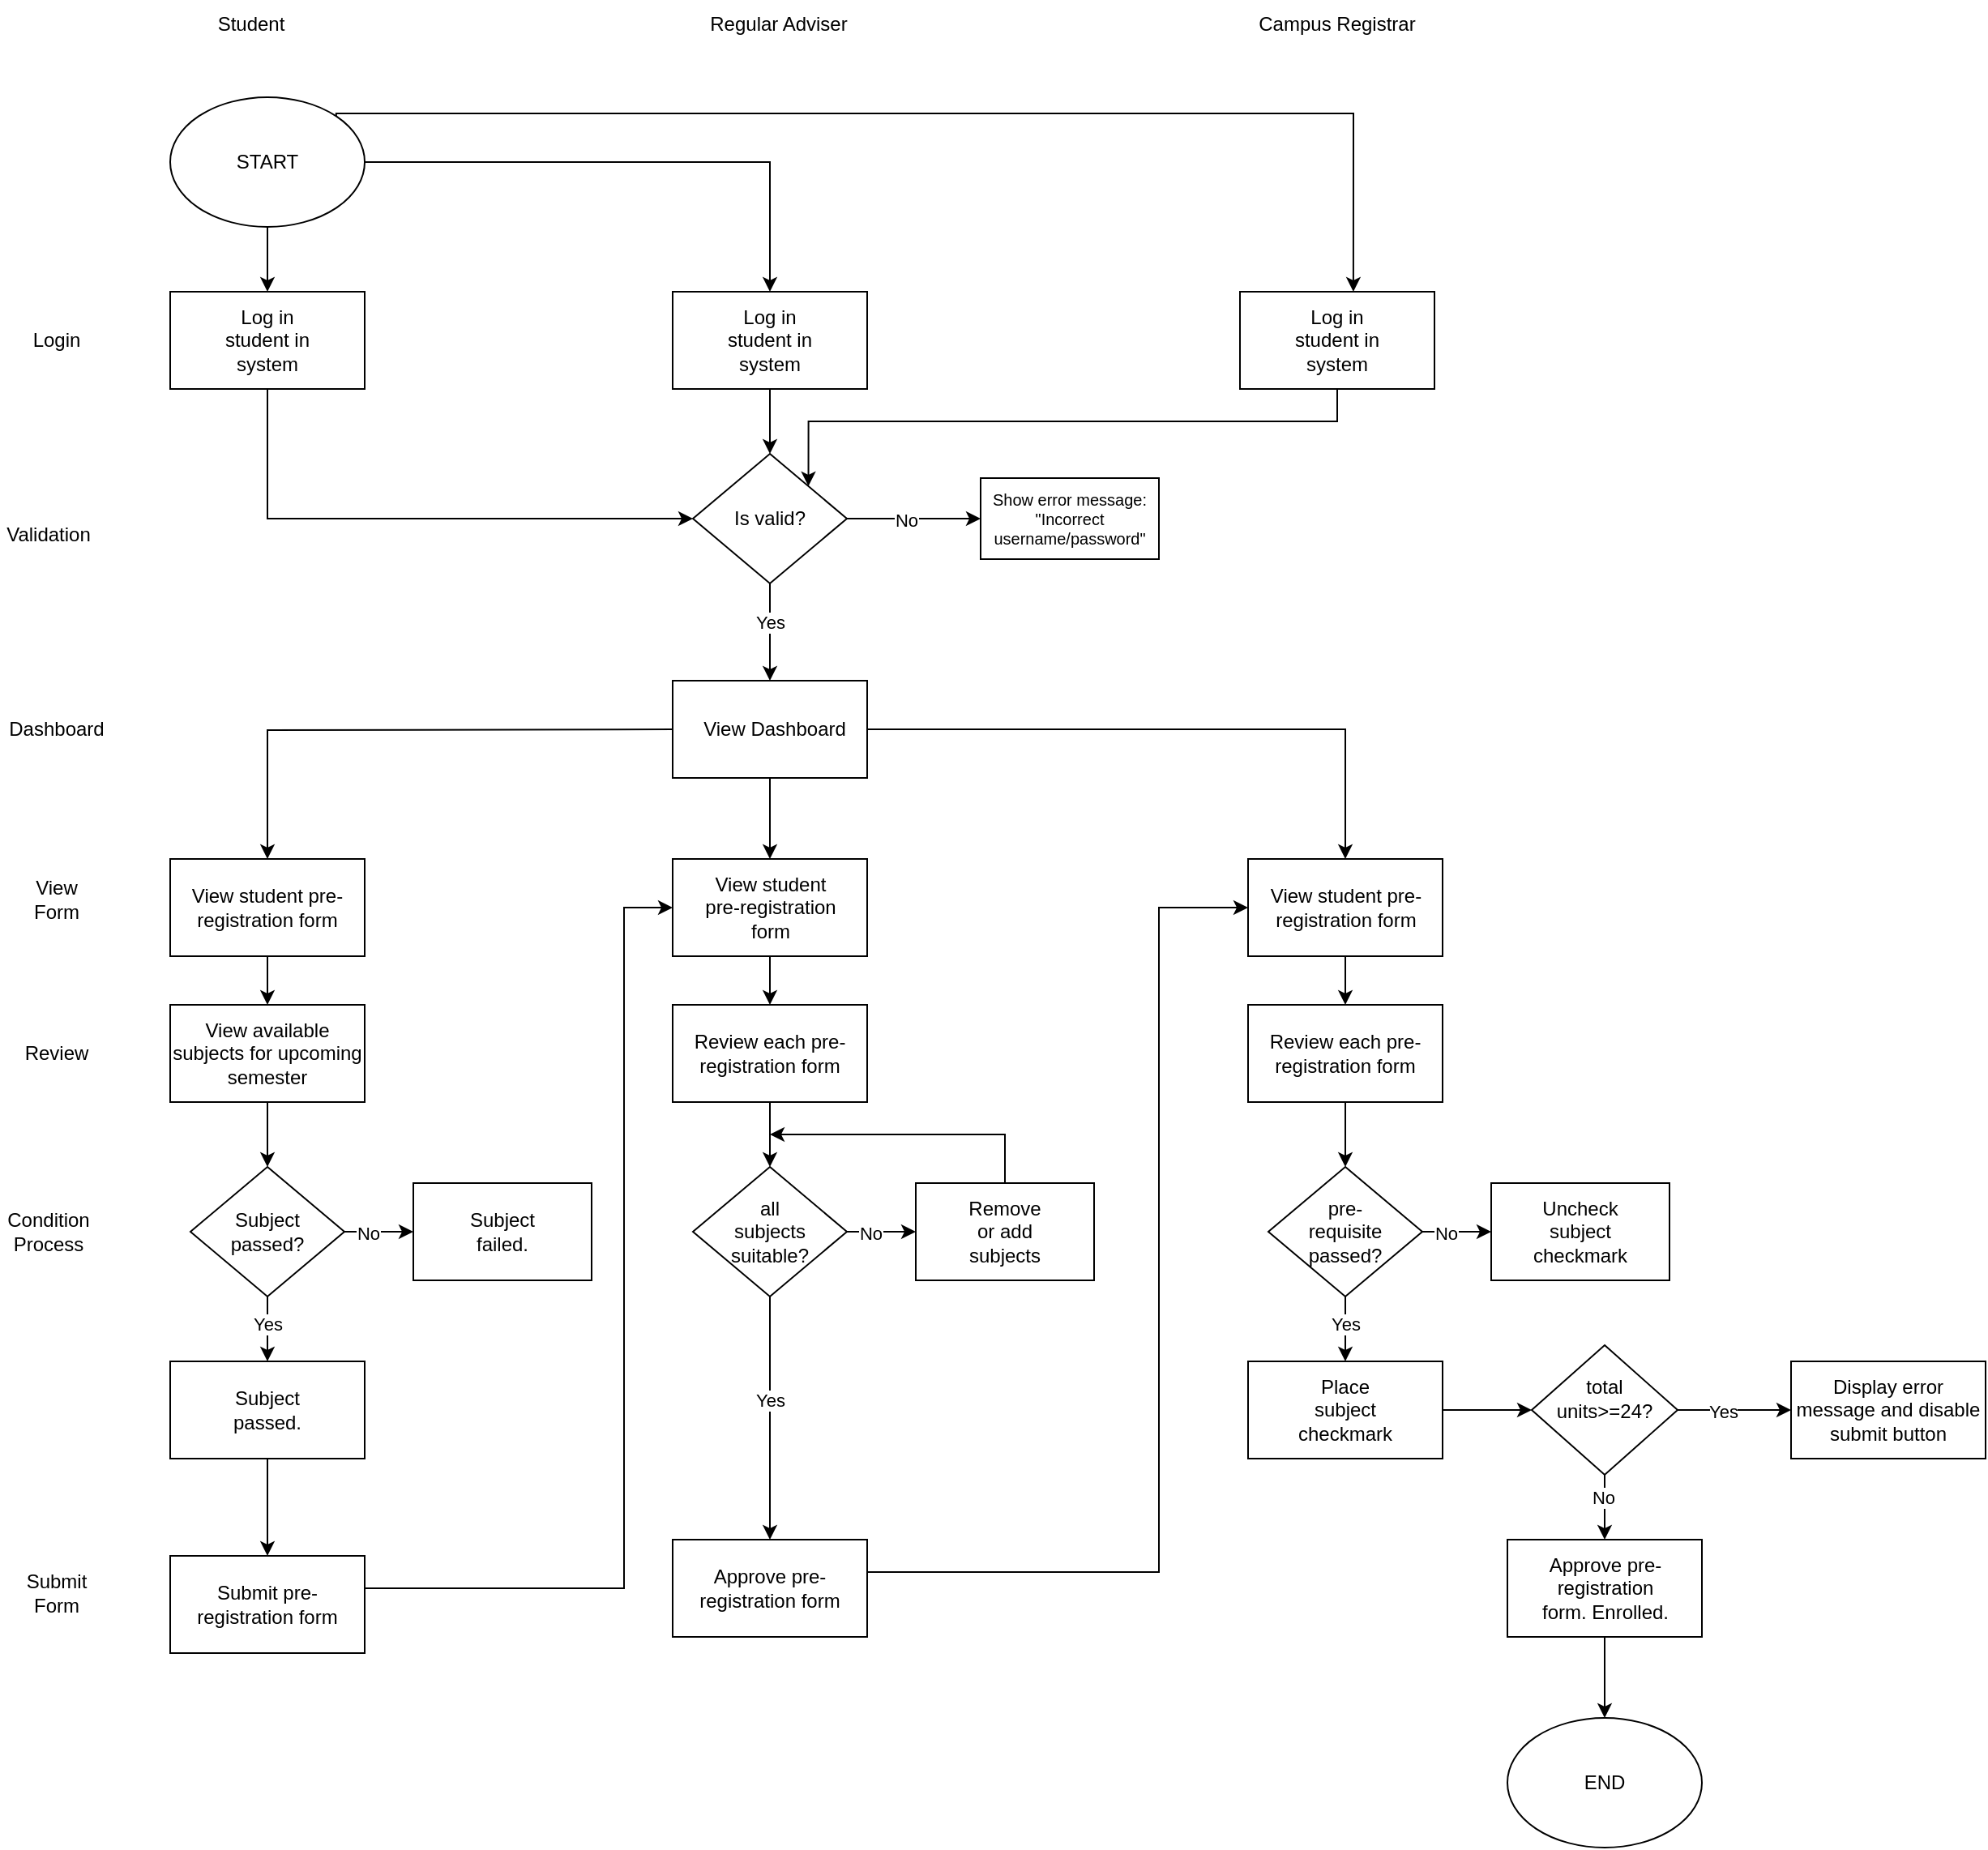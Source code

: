 <mxfile version="24.7.16">
  <diagram name="Page-1" id="5rDFzoBsli2SBigQuK_s">
    <mxGraphModel dx="880" dy="460" grid="1" gridSize="10" guides="1" tooltips="1" connect="1" arrows="1" fold="1" page="1" pageScale="1" pageWidth="1169" pageHeight="827" math="0" shadow="0">
      <root>
        <mxCell id="0" />
        <mxCell id="1" parent="0" />
        <mxCell id="0jkLmbf0lHIO78n2yRSy-8" style="edgeStyle=orthogonalEdgeStyle;rounded=0;orthogonalLoop=1;jettySize=auto;html=1;exitX=0.5;exitY=1;exitDx=0;exitDy=0;entryX=0.5;entryY=0;entryDx=0;entryDy=0;" edge="1" parent="1" source="0jkLmbf0lHIO78n2yRSy-1" target="0jkLmbf0lHIO78n2yRSy-3">
          <mxGeometry relative="1" as="geometry" />
        </mxCell>
        <mxCell id="0jkLmbf0lHIO78n2yRSy-16" style="edgeStyle=orthogonalEdgeStyle;rounded=0;orthogonalLoop=1;jettySize=auto;html=1;exitX=1;exitY=0.5;exitDx=0;exitDy=0;entryX=0.5;entryY=0;entryDx=0;entryDy=0;" edge="1" parent="1" source="0jkLmbf0lHIO78n2yRSy-1" target="0jkLmbf0lHIO78n2yRSy-12">
          <mxGeometry relative="1" as="geometry">
            <mxPoint x="450" y="120" as="targetPoint" />
          </mxGeometry>
        </mxCell>
        <mxCell id="0jkLmbf0lHIO78n2yRSy-40" style="edgeStyle=orthogonalEdgeStyle;rounded=0;orthogonalLoop=1;jettySize=auto;html=1;exitX=1;exitY=0;exitDx=0;exitDy=0;entryX=0.583;entryY=0;entryDx=0;entryDy=0;entryPerimeter=0;" edge="1" parent="1" source="0jkLmbf0lHIO78n2yRSy-1" target="0jkLmbf0lHIO78n2yRSy-14">
          <mxGeometry relative="1" as="geometry">
            <mxPoint x="840" y="70" as="targetPoint" />
            <Array as="points">
              <mxPoint x="212" y="90" />
              <mxPoint x="840" y="90" />
            </Array>
          </mxGeometry>
        </mxCell>
        <mxCell id="0jkLmbf0lHIO78n2yRSy-1" value="" style="ellipse;whiteSpace=wrap;html=1;" vertex="1" parent="1">
          <mxGeometry x="110" y="80" width="120" height="80" as="geometry" />
        </mxCell>
        <mxCell id="0jkLmbf0lHIO78n2yRSy-2" value="START" style="text;html=1;align=center;verticalAlign=middle;whiteSpace=wrap;rounded=0;" vertex="1" parent="1">
          <mxGeometry x="140" y="105" width="60" height="30" as="geometry" />
        </mxCell>
        <mxCell id="0jkLmbf0lHIO78n2yRSy-47" style="edgeStyle=orthogonalEdgeStyle;rounded=0;orthogonalLoop=1;jettySize=auto;html=1;exitX=0.5;exitY=1;exitDx=0;exitDy=0;entryX=0;entryY=0.5;entryDx=0;entryDy=0;" edge="1" parent="1" source="0jkLmbf0lHIO78n2yRSy-3" target="0jkLmbf0lHIO78n2yRSy-20">
          <mxGeometry relative="1" as="geometry">
            <mxPoint x="170" y="390" as="targetPoint" />
          </mxGeometry>
        </mxCell>
        <mxCell id="0jkLmbf0lHIO78n2yRSy-3" value="" style="rounded=0;whiteSpace=wrap;html=1;" vertex="1" parent="1">
          <mxGeometry x="110" y="200" width="120" height="60" as="geometry" />
        </mxCell>
        <mxCell id="0jkLmbf0lHIO78n2yRSy-4" value="Log in student in system" style="text;html=1;align=center;verticalAlign=middle;whiteSpace=wrap;rounded=0;" vertex="1" parent="1">
          <mxGeometry x="140" y="215" width="60" height="30" as="geometry" />
        </mxCell>
        <mxCell id="0jkLmbf0lHIO78n2yRSy-5" value="Student" style="text;html=1;align=center;verticalAlign=middle;whiteSpace=wrap;rounded=0;" vertex="1" parent="1">
          <mxGeometry x="130" y="20" width="60" height="30" as="geometry" />
        </mxCell>
        <mxCell id="0jkLmbf0lHIO78n2yRSy-6" value="Login" style="text;html=1;align=center;verticalAlign=middle;whiteSpace=wrap;rounded=0;" vertex="1" parent="1">
          <mxGeometry x="10" y="215" width="60" height="30" as="geometry" />
        </mxCell>
        <mxCell id="0jkLmbf0lHIO78n2yRSy-9" value="Regular Adviser" style="text;html=1;align=center;verticalAlign=middle;whiteSpace=wrap;rounded=0;" vertex="1" parent="1">
          <mxGeometry x="432.5" y="20" width="105" height="30" as="geometry" />
        </mxCell>
        <mxCell id="0jkLmbf0lHIO78n2yRSy-10" value="Campus Registrar" style="text;html=1;align=center;verticalAlign=middle;whiteSpace=wrap;rounded=0;" vertex="1" parent="1">
          <mxGeometry x="765" y="20" width="130" height="30" as="geometry" />
        </mxCell>
        <mxCell id="0jkLmbf0lHIO78n2yRSy-48" style="edgeStyle=orthogonalEdgeStyle;rounded=0;orthogonalLoop=1;jettySize=auto;html=1;exitX=0.5;exitY=1;exitDx=0;exitDy=0;entryX=0.5;entryY=0;entryDx=0;entryDy=0;" edge="1" parent="1" source="0jkLmbf0lHIO78n2yRSy-12" target="0jkLmbf0lHIO78n2yRSy-20">
          <mxGeometry relative="1" as="geometry" />
        </mxCell>
        <mxCell id="0jkLmbf0lHIO78n2yRSy-12" value="" style="rounded=0;whiteSpace=wrap;html=1;" vertex="1" parent="1">
          <mxGeometry x="420" y="200" width="120" height="60" as="geometry" />
        </mxCell>
        <mxCell id="0jkLmbf0lHIO78n2yRSy-13" value="Log in student in system" style="text;html=1;align=center;verticalAlign=middle;whiteSpace=wrap;rounded=0;" vertex="1" parent="1">
          <mxGeometry x="450" y="215" width="60" height="30" as="geometry" />
        </mxCell>
        <mxCell id="0jkLmbf0lHIO78n2yRSy-49" style="edgeStyle=orthogonalEdgeStyle;rounded=0;orthogonalLoop=1;jettySize=auto;html=1;exitX=0.5;exitY=1;exitDx=0;exitDy=0;entryX=1;entryY=0;entryDx=0;entryDy=0;" edge="1" parent="1" source="0jkLmbf0lHIO78n2yRSy-14" target="0jkLmbf0lHIO78n2yRSy-20">
          <mxGeometry relative="1" as="geometry" />
        </mxCell>
        <mxCell id="0jkLmbf0lHIO78n2yRSy-14" value="" style="rounded=0;whiteSpace=wrap;html=1;" vertex="1" parent="1">
          <mxGeometry x="770" y="200" width="120" height="60" as="geometry" />
        </mxCell>
        <mxCell id="0jkLmbf0lHIO78n2yRSy-15" value="Log in student in system" style="text;html=1;align=center;verticalAlign=middle;whiteSpace=wrap;rounded=0;" vertex="1" parent="1">
          <mxGeometry x="800" y="215" width="60" height="30" as="geometry" />
        </mxCell>
        <mxCell id="0jkLmbf0lHIO78n2yRSy-19" value="Validation" style="text;html=1;align=center;verticalAlign=middle;whiteSpace=wrap;rounded=0;" vertex="1" parent="1">
          <mxGeometry x="20" y="335" width="30" height="30" as="geometry" />
        </mxCell>
        <mxCell id="0jkLmbf0lHIO78n2yRSy-51" style="edgeStyle=orthogonalEdgeStyle;rounded=0;orthogonalLoop=1;jettySize=auto;html=1;exitX=0.5;exitY=1;exitDx=0;exitDy=0;entryX=0.5;entryY=0;entryDx=0;entryDy=0;" edge="1" parent="1" source="0jkLmbf0lHIO78n2yRSy-20" target="0jkLmbf0lHIO78n2yRSy-24">
          <mxGeometry relative="1" as="geometry" />
        </mxCell>
        <mxCell id="0jkLmbf0lHIO78n2yRSy-54" value="Yes" style="edgeLabel;html=1;align=center;verticalAlign=middle;resizable=0;points=[];" vertex="1" connectable="0" parent="0jkLmbf0lHIO78n2yRSy-51">
          <mxGeometry x="-0.2" relative="1" as="geometry">
            <mxPoint as="offset" />
          </mxGeometry>
        </mxCell>
        <mxCell id="0jkLmbf0lHIO78n2yRSy-52" style="edgeStyle=orthogonalEdgeStyle;rounded=0;orthogonalLoop=1;jettySize=auto;html=1;exitX=1;exitY=0.5;exitDx=0;exitDy=0;entryX=0;entryY=0.5;entryDx=0;entryDy=0;" edge="1" parent="1" source="0jkLmbf0lHIO78n2yRSy-20" target="0jkLmbf0lHIO78n2yRSy-23">
          <mxGeometry relative="1" as="geometry" />
        </mxCell>
        <mxCell id="0jkLmbf0lHIO78n2yRSy-53" value="No" style="edgeLabel;html=1;align=center;verticalAlign=middle;resizable=0;points=[];" vertex="1" connectable="0" parent="0jkLmbf0lHIO78n2yRSy-52">
          <mxGeometry x="-0.139" y="-1" relative="1" as="geometry">
            <mxPoint x="1" as="offset" />
          </mxGeometry>
        </mxCell>
        <mxCell id="0jkLmbf0lHIO78n2yRSy-20" value="" style="rhombus;whiteSpace=wrap;html=1;" vertex="1" parent="1">
          <mxGeometry x="432.5" y="300" width="95" height="80" as="geometry" />
        </mxCell>
        <mxCell id="0jkLmbf0lHIO78n2yRSy-21" value="Is valid?" style="text;html=1;align=center;verticalAlign=middle;whiteSpace=wrap;rounded=0;" vertex="1" parent="1">
          <mxGeometry x="450" y="325" width="60" height="30" as="geometry" />
        </mxCell>
        <mxCell id="0jkLmbf0lHIO78n2yRSy-22" value="" style="rounded=0;whiteSpace=wrap;html=1;" vertex="1" parent="1">
          <mxGeometry x="610" y="315" width="110" height="50" as="geometry" />
        </mxCell>
        <mxCell id="0jkLmbf0lHIO78n2yRSy-23" value="Show error message:&lt;div style=&quot;font-size: 10px;&quot;&gt;&quot;Incorrect username/password&quot;&lt;/div&gt;" style="text;html=1;align=center;verticalAlign=middle;whiteSpace=wrap;rounded=0;fontSize=10;" vertex="1" parent="1">
          <mxGeometry x="610" y="325" width="110" height="30" as="geometry" />
        </mxCell>
        <mxCell id="0jkLmbf0lHIO78n2yRSy-67" style="edgeStyle=orthogonalEdgeStyle;rounded=0;orthogonalLoop=1;jettySize=auto;html=1;exitX=0.5;exitY=1;exitDx=0;exitDy=0;entryX=0.5;entryY=0;entryDx=0;entryDy=0;" edge="1" parent="1" source="0jkLmbf0lHIO78n2yRSy-24" target="0jkLmbf0lHIO78n2yRSy-58">
          <mxGeometry relative="1" as="geometry" />
        </mxCell>
        <mxCell id="0jkLmbf0lHIO78n2yRSy-84" style="edgeStyle=orthogonalEdgeStyle;rounded=0;orthogonalLoop=1;jettySize=auto;html=1;exitX=1;exitY=0.5;exitDx=0;exitDy=0;entryX=0.5;entryY=0;entryDx=0;entryDy=0;" edge="1" parent="1" source="0jkLmbf0lHIO78n2yRSy-24" target="0jkLmbf0lHIO78n2yRSy-60">
          <mxGeometry relative="1" as="geometry" />
        </mxCell>
        <mxCell id="0jkLmbf0lHIO78n2yRSy-24" value="" style="rounded=0;whiteSpace=wrap;html=1;" vertex="1" parent="1">
          <mxGeometry x="420" y="440" width="120" height="60" as="geometry" />
        </mxCell>
        <mxCell id="0jkLmbf0lHIO78n2yRSy-57" style="edgeStyle=orthogonalEdgeStyle;rounded=0;orthogonalLoop=1;jettySize=auto;html=1;entryX=0.5;entryY=0;entryDx=0;entryDy=0;" edge="1" parent="1" target="0jkLmbf0lHIO78n2yRSy-55">
          <mxGeometry relative="1" as="geometry">
            <mxPoint x="420" y="470" as="sourcePoint" />
          </mxGeometry>
        </mxCell>
        <mxCell id="0jkLmbf0lHIO78n2yRSy-25" value="View Dashboard" style="text;html=1;align=center;verticalAlign=middle;whiteSpace=wrap;rounded=0;" vertex="1" parent="1">
          <mxGeometry x="427.5" y="450" width="110" height="40" as="geometry" />
        </mxCell>
        <mxCell id="0jkLmbf0lHIO78n2yRSy-50" value="Dashboard" style="text;html=1;align=center;verticalAlign=middle;whiteSpace=wrap;rounded=0;" vertex="1" parent="1">
          <mxGeometry x="10" y="455" width="60" height="30" as="geometry" />
        </mxCell>
        <mxCell id="0jkLmbf0lHIO78n2yRSy-78" style="edgeStyle=orthogonalEdgeStyle;rounded=0;orthogonalLoop=1;jettySize=auto;html=1;exitX=0.5;exitY=1;exitDx=0;exitDy=0;entryX=0.5;entryY=0;entryDx=0;entryDy=0;" edge="1" parent="1" source="0jkLmbf0lHIO78n2yRSy-55" target="0jkLmbf0lHIO78n2yRSy-76">
          <mxGeometry relative="1" as="geometry" />
        </mxCell>
        <mxCell id="0jkLmbf0lHIO78n2yRSy-55" value="" style="rounded=0;whiteSpace=wrap;html=1;" vertex="1" parent="1">
          <mxGeometry x="110" y="550" width="120" height="60" as="geometry" />
        </mxCell>
        <mxCell id="0jkLmbf0lHIO78n2yRSy-56" value="View student pre-registration form" style="text;html=1;align=center;verticalAlign=middle;whiteSpace=wrap;rounded=0;" vertex="1" parent="1">
          <mxGeometry x="100" y="560" width="140" height="40" as="geometry" />
        </mxCell>
        <mxCell id="0jkLmbf0lHIO78n2yRSy-87" style="edgeStyle=orthogonalEdgeStyle;rounded=0;orthogonalLoop=1;jettySize=auto;html=1;exitX=0.5;exitY=1;exitDx=0;exitDy=0;entryX=0.5;entryY=0;entryDx=0;entryDy=0;" edge="1" parent="1" source="0jkLmbf0lHIO78n2yRSy-58" target="0jkLmbf0lHIO78n2yRSy-74">
          <mxGeometry relative="1" as="geometry" />
        </mxCell>
        <mxCell id="0jkLmbf0lHIO78n2yRSy-58" value="" style="rounded=0;whiteSpace=wrap;html=1;" vertex="1" parent="1">
          <mxGeometry x="420" y="550" width="120" height="60" as="geometry" />
        </mxCell>
        <mxCell id="0jkLmbf0lHIO78n2yRSy-59" value="View student pre-registration form" style="text;html=1;align=center;verticalAlign=middle;whiteSpace=wrap;rounded=0;" vertex="1" parent="1">
          <mxGeometry x="432.5" y="570" width="95" height="20" as="geometry" />
        </mxCell>
        <mxCell id="0jkLmbf0lHIO78n2yRSy-90" style="edgeStyle=orthogonalEdgeStyle;rounded=0;orthogonalLoop=1;jettySize=auto;html=1;exitX=0.5;exitY=1;exitDx=0;exitDy=0;entryX=0.5;entryY=0;entryDx=0;entryDy=0;" edge="1" parent="1" source="0jkLmbf0lHIO78n2yRSy-60" target="0jkLmbf0lHIO78n2yRSy-88">
          <mxGeometry relative="1" as="geometry" />
        </mxCell>
        <mxCell id="0jkLmbf0lHIO78n2yRSy-60" value="" style="rounded=0;whiteSpace=wrap;html=1;" vertex="1" parent="1">
          <mxGeometry x="775" y="550" width="120" height="60" as="geometry" />
        </mxCell>
        <mxCell id="0jkLmbf0lHIO78n2yRSy-61" value="View student pre-registration form" style="text;html=1;align=center;verticalAlign=middle;whiteSpace=wrap;rounded=0;" vertex="1" parent="1">
          <mxGeometry x="782.5" y="565" width="105" height="30" as="geometry" />
        </mxCell>
        <mxCell id="0jkLmbf0lHIO78n2yRSy-70" value="View&lt;div&gt;Form&lt;/div&gt;" style="text;html=1;align=center;verticalAlign=middle;whiteSpace=wrap;rounded=0;" vertex="1" parent="1">
          <mxGeometry x="10" y="560" width="60" height="30" as="geometry" />
        </mxCell>
        <mxCell id="0jkLmbf0lHIO78n2yRSy-73" value="Review" style="text;html=1;align=center;verticalAlign=middle;whiteSpace=wrap;rounded=0;" vertex="1" parent="1">
          <mxGeometry x="10" y="655" width="60" height="30" as="geometry" />
        </mxCell>
        <mxCell id="0jkLmbf0lHIO78n2yRSy-118" style="edgeStyle=orthogonalEdgeStyle;rounded=0;orthogonalLoop=1;jettySize=auto;html=1;exitX=0.5;exitY=1;exitDx=0;exitDy=0;entryX=0.5;entryY=0;entryDx=0;entryDy=0;" edge="1" parent="1" source="0jkLmbf0lHIO78n2yRSy-74" target="0jkLmbf0lHIO78n2yRSy-112">
          <mxGeometry relative="1" as="geometry" />
        </mxCell>
        <mxCell id="0jkLmbf0lHIO78n2yRSy-74" value="" style="rounded=0;whiteSpace=wrap;html=1;" vertex="1" parent="1">
          <mxGeometry x="420" y="640" width="120" height="60" as="geometry" />
        </mxCell>
        <mxCell id="0jkLmbf0lHIO78n2yRSy-75" value="Review each pre-registration form" style="text;html=1;align=center;verticalAlign=middle;whiteSpace=wrap;rounded=0;" vertex="1" parent="1">
          <mxGeometry x="420" y="655" width="120" height="30" as="geometry" />
        </mxCell>
        <mxCell id="0jkLmbf0lHIO78n2yRSy-96" style="edgeStyle=orthogonalEdgeStyle;rounded=0;orthogonalLoop=1;jettySize=auto;html=1;exitX=0.5;exitY=1;exitDx=0;exitDy=0;entryX=0.5;entryY=0;entryDx=0;entryDy=0;" edge="1" parent="1" source="0jkLmbf0lHIO78n2yRSy-76" target="0jkLmbf0lHIO78n2yRSy-91">
          <mxGeometry relative="1" as="geometry" />
        </mxCell>
        <mxCell id="0jkLmbf0lHIO78n2yRSy-76" value="" style="rounded=0;whiteSpace=wrap;html=1;" vertex="1" parent="1">
          <mxGeometry x="110" y="640" width="120" height="60" as="geometry" />
        </mxCell>
        <mxCell id="0jkLmbf0lHIO78n2yRSy-77" value="View available subjects for upcoming semester" style="text;html=1;align=center;verticalAlign=middle;whiteSpace=wrap;rounded=0;" vertex="1" parent="1">
          <mxGeometry x="110" y="655" width="120" height="30" as="geometry" />
        </mxCell>
        <mxCell id="0jkLmbf0lHIO78n2yRSy-137" style="edgeStyle=orthogonalEdgeStyle;rounded=0;orthogonalLoop=1;jettySize=auto;html=1;exitX=0.5;exitY=1;exitDx=0;exitDy=0;entryX=0.5;entryY=0;entryDx=0;entryDy=0;" edge="1" parent="1" source="0jkLmbf0lHIO78n2yRSy-88" target="0jkLmbf0lHIO78n2yRSy-130">
          <mxGeometry relative="1" as="geometry" />
        </mxCell>
        <mxCell id="0jkLmbf0lHIO78n2yRSy-88" value="" style="rounded=0;whiteSpace=wrap;html=1;" vertex="1" parent="1">
          <mxGeometry x="775" y="640" width="120" height="60" as="geometry" />
        </mxCell>
        <mxCell id="0jkLmbf0lHIO78n2yRSy-89" value="Review each pre-registration form" style="text;html=1;align=center;verticalAlign=middle;whiteSpace=wrap;rounded=0;" vertex="1" parent="1">
          <mxGeometry x="775" y="655" width="120" height="30" as="geometry" />
        </mxCell>
        <mxCell id="0jkLmbf0lHIO78n2yRSy-97" style="edgeStyle=orthogonalEdgeStyle;rounded=0;orthogonalLoop=1;jettySize=auto;html=1;exitX=1;exitY=0.5;exitDx=0;exitDy=0;entryX=0;entryY=0.5;entryDx=0;entryDy=0;" edge="1" parent="1" source="0jkLmbf0lHIO78n2yRSy-91" target="0jkLmbf0lHIO78n2yRSy-94">
          <mxGeometry relative="1" as="geometry" />
        </mxCell>
        <mxCell id="0jkLmbf0lHIO78n2yRSy-99" value="No" style="edgeLabel;html=1;align=center;verticalAlign=middle;resizable=0;points=[];" vertex="1" connectable="0" parent="0jkLmbf0lHIO78n2yRSy-97">
          <mxGeometry x="-0.318" y="-1" relative="1" as="geometry">
            <mxPoint as="offset" />
          </mxGeometry>
        </mxCell>
        <mxCell id="0jkLmbf0lHIO78n2yRSy-102" style="edgeStyle=orthogonalEdgeStyle;rounded=0;orthogonalLoop=1;jettySize=auto;html=1;exitX=0.5;exitY=1;exitDx=0;exitDy=0;entryX=0.5;entryY=0;entryDx=0;entryDy=0;" edge="1" parent="1" source="0jkLmbf0lHIO78n2yRSy-91" target="0jkLmbf0lHIO78n2yRSy-100">
          <mxGeometry relative="1" as="geometry" />
        </mxCell>
        <mxCell id="0jkLmbf0lHIO78n2yRSy-103" value="Yes" style="edgeLabel;html=1;align=center;verticalAlign=middle;resizable=0;points=[];" vertex="1" connectable="0" parent="0jkLmbf0lHIO78n2yRSy-102">
          <mxGeometry x="-0.15" relative="1" as="geometry">
            <mxPoint as="offset" />
          </mxGeometry>
        </mxCell>
        <mxCell id="0jkLmbf0lHIO78n2yRSy-91" value="" style="rhombus;whiteSpace=wrap;html=1;" vertex="1" parent="1">
          <mxGeometry x="122.5" y="740" width="95" height="80" as="geometry" />
        </mxCell>
        <mxCell id="0jkLmbf0lHIO78n2yRSy-93" value="Subject passed?" style="text;html=1;align=center;verticalAlign=middle;whiteSpace=wrap;rounded=0;" vertex="1" parent="1">
          <mxGeometry x="150" y="772.5" width="40" height="15" as="geometry" />
        </mxCell>
        <mxCell id="0jkLmbf0lHIO78n2yRSy-94" value="" style="rounded=0;whiteSpace=wrap;html=1;" vertex="1" parent="1">
          <mxGeometry x="260" y="750" width="110" height="60" as="geometry" />
        </mxCell>
        <mxCell id="0jkLmbf0lHIO78n2yRSy-95" value="Subject failed." style="text;html=1;align=center;verticalAlign=middle;whiteSpace=wrap;rounded=0;" vertex="1" parent="1">
          <mxGeometry x="295" y="772.5" width="40" height="15" as="geometry" />
        </mxCell>
        <mxCell id="0jkLmbf0lHIO78n2yRSy-105" style="edgeStyle=orthogonalEdgeStyle;rounded=0;orthogonalLoop=1;jettySize=auto;html=1;exitX=0.5;exitY=1;exitDx=0;exitDy=0;entryX=0.5;entryY=0;entryDx=0;entryDy=0;" edge="1" parent="1" source="0jkLmbf0lHIO78n2yRSy-100" target="0jkLmbf0lHIO78n2yRSy-104">
          <mxGeometry relative="1" as="geometry" />
        </mxCell>
        <mxCell id="0jkLmbf0lHIO78n2yRSy-100" value="" style="rounded=0;whiteSpace=wrap;html=1;" vertex="1" parent="1">
          <mxGeometry x="110" y="860" width="120" height="60" as="geometry" />
        </mxCell>
        <mxCell id="0jkLmbf0lHIO78n2yRSy-101" value="Subject passed." style="text;html=1;align=center;verticalAlign=middle;whiteSpace=wrap;rounded=0;" vertex="1" parent="1">
          <mxGeometry x="150" y="882.5" width="40" height="15" as="geometry" />
        </mxCell>
        <mxCell id="0jkLmbf0lHIO78n2yRSy-107" style="edgeStyle=orthogonalEdgeStyle;rounded=0;orthogonalLoop=1;jettySize=auto;html=1;exitX=1;exitY=0.5;exitDx=0;exitDy=0;entryX=0;entryY=0.5;entryDx=0;entryDy=0;" edge="1" parent="1" source="0jkLmbf0lHIO78n2yRSy-104" target="0jkLmbf0lHIO78n2yRSy-58">
          <mxGeometry relative="1" as="geometry">
            <mxPoint x="390" y="580" as="targetPoint" />
            <Array as="points">
              <mxPoint x="390" y="1000" />
              <mxPoint x="390" y="580" />
            </Array>
          </mxGeometry>
        </mxCell>
        <mxCell id="0jkLmbf0lHIO78n2yRSy-104" value="" style="rounded=0;whiteSpace=wrap;html=1;" vertex="1" parent="1">
          <mxGeometry x="110" y="980" width="120" height="60" as="geometry" />
        </mxCell>
        <mxCell id="0jkLmbf0lHIO78n2yRSy-106" value="Submit pre-registration form" style="text;html=1;align=center;verticalAlign=middle;whiteSpace=wrap;rounded=0;" vertex="1" parent="1">
          <mxGeometry x="120" y="1002.5" width="100" height="15" as="geometry" />
        </mxCell>
        <mxCell id="0jkLmbf0lHIO78n2yRSy-108" style="edgeStyle=orthogonalEdgeStyle;rounded=0;orthogonalLoop=1;jettySize=auto;html=1;exitX=1;exitY=0.5;exitDx=0;exitDy=0;entryX=0;entryY=0.5;entryDx=0;entryDy=0;" edge="1" parent="1" source="0jkLmbf0lHIO78n2yRSy-112" target="0jkLmbf0lHIO78n2yRSy-114">
          <mxGeometry relative="1" as="geometry" />
        </mxCell>
        <mxCell id="0jkLmbf0lHIO78n2yRSy-109" value="No" style="edgeLabel;html=1;align=center;verticalAlign=middle;resizable=0;points=[];" vertex="1" connectable="0" parent="0jkLmbf0lHIO78n2yRSy-108">
          <mxGeometry x="-0.318" y="-1" relative="1" as="geometry">
            <mxPoint as="offset" />
          </mxGeometry>
        </mxCell>
        <mxCell id="0jkLmbf0lHIO78n2yRSy-110" style="edgeStyle=orthogonalEdgeStyle;rounded=0;orthogonalLoop=1;jettySize=auto;html=1;exitX=0.5;exitY=1;exitDx=0;exitDy=0;entryX=0.5;entryY=0;entryDx=0;entryDy=0;" edge="1" parent="1" source="0jkLmbf0lHIO78n2yRSy-112" target="0jkLmbf0lHIO78n2yRSy-121">
          <mxGeometry relative="1" as="geometry">
            <mxPoint x="480" y="860" as="targetPoint" />
          </mxGeometry>
        </mxCell>
        <mxCell id="0jkLmbf0lHIO78n2yRSy-111" value="Yes" style="edgeLabel;html=1;align=center;verticalAlign=middle;resizable=0;points=[];" vertex="1" connectable="0" parent="0jkLmbf0lHIO78n2yRSy-110">
          <mxGeometry x="-0.15" relative="1" as="geometry">
            <mxPoint as="offset" />
          </mxGeometry>
        </mxCell>
        <mxCell id="0jkLmbf0lHIO78n2yRSy-112" value="" style="rhombus;whiteSpace=wrap;html=1;" vertex="1" parent="1">
          <mxGeometry x="432.5" y="740" width="95" height="80" as="geometry" />
        </mxCell>
        <mxCell id="0jkLmbf0lHIO78n2yRSy-113" value="all subjects suitable?" style="text;html=1;align=center;verticalAlign=middle;whiteSpace=wrap;rounded=0;" vertex="1" parent="1">
          <mxGeometry x="460" y="772.5" width="40" height="15" as="geometry" />
        </mxCell>
        <mxCell id="0jkLmbf0lHIO78n2yRSy-120" style="edgeStyle=orthogonalEdgeStyle;rounded=0;orthogonalLoop=1;jettySize=auto;html=1;exitX=0.5;exitY=0;exitDx=0;exitDy=0;" edge="1" parent="1" source="0jkLmbf0lHIO78n2yRSy-114">
          <mxGeometry relative="1" as="geometry">
            <mxPoint x="480" y="720" as="targetPoint" />
            <Array as="points">
              <mxPoint x="625" y="720" />
            </Array>
          </mxGeometry>
        </mxCell>
        <mxCell id="0jkLmbf0lHIO78n2yRSy-114" value="" style="rounded=0;whiteSpace=wrap;html=1;" vertex="1" parent="1">
          <mxGeometry x="570" y="750" width="110" height="60" as="geometry" />
        </mxCell>
        <mxCell id="0jkLmbf0lHIO78n2yRSy-115" value="Remove or add subjects" style="text;html=1;align=center;verticalAlign=middle;whiteSpace=wrap;rounded=0;" vertex="1" parent="1">
          <mxGeometry x="605" y="772.5" width="40" height="15" as="geometry" />
        </mxCell>
        <mxCell id="0jkLmbf0lHIO78n2yRSy-125" style="edgeStyle=orthogonalEdgeStyle;rounded=0;orthogonalLoop=1;jettySize=auto;html=1;exitX=1;exitY=0.5;exitDx=0;exitDy=0;entryX=0;entryY=0.5;entryDx=0;entryDy=0;" edge="1" parent="1" source="0jkLmbf0lHIO78n2yRSy-121" target="0jkLmbf0lHIO78n2yRSy-60">
          <mxGeometry relative="1" as="geometry">
            <mxPoint x="710" y="580" as="targetPoint" />
            <Array as="points">
              <mxPoint x="720" y="990" />
              <mxPoint x="720" y="580" />
            </Array>
          </mxGeometry>
        </mxCell>
        <mxCell id="0jkLmbf0lHIO78n2yRSy-121" value="" style="rounded=0;whiteSpace=wrap;html=1;" vertex="1" parent="1">
          <mxGeometry x="420" y="970" width="120" height="60" as="geometry" />
        </mxCell>
        <mxCell id="0jkLmbf0lHIO78n2yRSy-122" value="Approve pre-registration form" style="text;html=1;align=center;verticalAlign=middle;whiteSpace=wrap;rounded=0;" vertex="1" parent="1">
          <mxGeometry x="430" y="992.5" width="100" height="15" as="geometry" />
        </mxCell>
        <mxCell id="0jkLmbf0lHIO78n2yRSy-126" style="edgeStyle=orthogonalEdgeStyle;rounded=0;orthogonalLoop=1;jettySize=auto;html=1;exitX=1;exitY=0.5;exitDx=0;exitDy=0;entryX=0;entryY=0.5;entryDx=0;entryDy=0;" edge="1" parent="1" source="0jkLmbf0lHIO78n2yRSy-130" target="0jkLmbf0lHIO78n2yRSy-133">
          <mxGeometry relative="1" as="geometry" />
        </mxCell>
        <mxCell id="0jkLmbf0lHIO78n2yRSy-127" value="No" style="edgeLabel;html=1;align=center;verticalAlign=middle;resizable=0;points=[];" vertex="1" connectable="0" parent="0jkLmbf0lHIO78n2yRSy-126">
          <mxGeometry x="-0.318" y="-1" relative="1" as="geometry">
            <mxPoint as="offset" />
          </mxGeometry>
        </mxCell>
        <mxCell id="0jkLmbf0lHIO78n2yRSy-128" style="edgeStyle=orthogonalEdgeStyle;rounded=0;orthogonalLoop=1;jettySize=auto;html=1;exitX=0.5;exitY=1;exitDx=0;exitDy=0;entryX=0.5;entryY=0;entryDx=0;entryDy=0;" edge="1" parent="1" source="0jkLmbf0lHIO78n2yRSy-130" target="0jkLmbf0lHIO78n2yRSy-135">
          <mxGeometry relative="1" as="geometry" />
        </mxCell>
        <mxCell id="0jkLmbf0lHIO78n2yRSy-129" value="Yes" style="edgeLabel;html=1;align=center;verticalAlign=middle;resizable=0;points=[];" vertex="1" connectable="0" parent="0jkLmbf0lHIO78n2yRSy-128">
          <mxGeometry x="-0.15" relative="1" as="geometry">
            <mxPoint as="offset" />
          </mxGeometry>
        </mxCell>
        <mxCell id="0jkLmbf0lHIO78n2yRSy-130" value="" style="rhombus;whiteSpace=wrap;html=1;" vertex="1" parent="1">
          <mxGeometry x="787.5" y="740" width="95" height="80" as="geometry" />
        </mxCell>
        <mxCell id="0jkLmbf0lHIO78n2yRSy-131" value="pre-requisite passed?" style="text;html=1;align=center;verticalAlign=middle;whiteSpace=wrap;rounded=0;" vertex="1" parent="1">
          <mxGeometry x="815" y="772.5" width="40" height="15" as="geometry" />
        </mxCell>
        <mxCell id="0jkLmbf0lHIO78n2yRSy-133" value="" style="rounded=0;whiteSpace=wrap;html=1;" vertex="1" parent="1">
          <mxGeometry x="925" y="750" width="110" height="60" as="geometry" />
        </mxCell>
        <mxCell id="0jkLmbf0lHIO78n2yRSy-134" value="Uncheck subject checkmark" style="text;html=1;align=center;verticalAlign=middle;whiteSpace=wrap;rounded=0;" vertex="1" parent="1">
          <mxGeometry x="960" y="772.5" width="40" height="15" as="geometry" />
        </mxCell>
        <mxCell id="0jkLmbf0lHIO78n2yRSy-140" value="" style="edgeStyle=orthogonalEdgeStyle;rounded=0;orthogonalLoop=1;jettySize=auto;html=1;" edge="1" parent="1" source="0jkLmbf0lHIO78n2yRSy-135" target="0jkLmbf0lHIO78n2yRSy-139">
          <mxGeometry relative="1" as="geometry" />
        </mxCell>
        <mxCell id="0jkLmbf0lHIO78n2yRSy-135" value="" style="rounded=0;whiteSpace=wrap;html=1;" vertex="1" parent="1">
          <mxGeometry x="775" y="860" width="120" height="60" as="geometry" />
        </mxCell>
        <mxCell id="0jkLmbf0lHIO78n2yRSy-136" value="Place subject checkmark" style="text;html=1;align=center;verticalAlign=middle;whiteSpace=wrap;rounded=0;" vertex="1" parent="1">
          <mxGeometry x="815" y="882.5" width="40" height="15" as="geometry" />
        </mxCell>
        <mxCell id="0jkLmbf0lHIO78n2yRSy-138" value="Condition Process" style="text;html=1;align=center;verticalAlign=middle;whiteSpace=wrap;rounded=0;" vertex="1" parent="1">
          <mxGeometry x="5" y="765" width="60" height="30" as="geometry" />
        </mxCell>
        <mxCell id="0jkLmbf0lHIO78n2yRSy-147" style="edgeStyle=orthogonalEdgeStyle;rounded=0;orthogonalLoop=1;jettySize=auto;html=1;exitX=1;exitY=0.5;exitDx=0;exitDy=0;entryX=0;entryY=0.5;entryDx=0;entryDy=0;" edge="1" parent="1" source="0jkLmbf0lHIO78n2yRSy-139" target="0jkLmbf0lHIO78n2yRSy-144">
          <mxGeometry relative="1" as="geometry" />
        </mxCell>
        <mxCell id="0jkLmbf0lHIO78n2yRSy-149" value="Yes" style="edgeLabel;html=1;align=center;verticalAlign=middle;resizable=0;points=[];" vertex="1" connectable="0" parent="0jkLmbf0lHIO78n2yRSy-147">
          <mxGeometry x="-0.2" y="-1" relative="1" as="geometry">
            <mxPoint as="offset" />
          </mxGeometry>
        </mxCell>
        <mxCell id="0jkLmbf0lHIO78n2yRSy-148" style="edgeStyle=orthogonalEdgeStyle;rounded=0;orthogonalLoop=1;jettySize=auto;html=1;exitX=0.5;exitY=1;exitDx=0;exitDy=0;entryX=0.5;entryY=0;entryDx=0;entryDy=0;" edge="1" parent="1" source="0jkLmbf0lHIO78n2yRSy-139" target="0jkLmbf0lHIO78n2yRSy-142">
          <mxGeometry relative="1" as="geometry" />
        </mxCell>
        <mxCell id="0jkLmbf0lHIO78n2yRSy-150" value="No" style="edgeLabel;html=1;align=center;verticalAlign=middle;resizable=0;points=[];" vertex="1" connectable="0" parent="0jkLmbf0lHIO78n2yRSy-148">
          <mxGeometry x="-0.3" y="-1" relative="1" as="geometry">
            <mxPoint as="offset" />
          </mxGeometry>
        </mxCell>
        <mxCell id="0jkLmbf0lHIO78n2yRSy-139" value="" style="rhombus;whiteSpace=wrap;html=1;rounded=0;" vertex="1" parent="1">
          <mxGeometry x="950" y="850" width="90" height="80" as="geometry" />
        </mxCell>
        <mxCell id="0jkLmbf0lHIO78n2yRSy-141" value="total units&amp;gt;=24?" style="text;html=1;align=center;verticalAlign=middle;whiteSpace=wrap;rounded=0;" vertex="1" parent="1">
          <mxGeometry x="965" y="867.5" width="60" height="30" as="geometry" />
        </mxCell>
        <mxCell id="0jkLmbf0lHIO78n2yRSy-155" style="edgeStyle=orthogonalEdgeStyle;rounded=0;orthogonalLoop=1;jettySize=auto;html=1;exitX=0.5;exitY=1;exitDx=0;exitDy=0;entryX=0.5;entryY=0;entryDx=0;entryDy=0;" edge="1" parent="1" source="0jkLmbf0lHIO78n2yRSy-142" target="0jkLmbf0lHIO78n2yRSy-154">
          <mxGeometry relative="1" as="geometry" />
        </mxCell>
        <mxCell id="0jkLmbf0lHIO78n2yRSy-142" value="" style="rounded=0;whiteSpace=wrap;html=1;" vertex="1" parent="1">
          <mxGeometry x="935" y="970" width="120" height="60" as="geometry" />
        </mxCell>
        <mxCell id="0jkLmbf0lHIO78n2yRSy-143" value="Approve pre-registration form. Enrolled." style="text;html=1;align=center;verticalAlign=middle;whiteSpace=wrap;rounded=0;" vertex="1" parent="1">
          <mxGeometry x="952.5" y="992.5" width="85" height="15" as="geometry" />
        </mxCell>
        <mxCell id="0jkLmbf0lHIO78n2yRSy-144" value="" style="rounded=0;whiteSpace=wrap;html=1;" vertex="1" parent="1">
          <mxGeometry x="1110" y="860" width="120" height="60" as="geometry" />
        </mxCell>
        <mxCell id="0jkLmbf0lHIO78n2yRSy-145" value="Display error message and disable submit button" style="text;html=1;align=center;verticalAlign=middle;whiteSpace=wrap;rounded=0;" vertex="1" parent="1">
          <mxGeometry x="1110" y="882.5" width="120" height="15" as="geometry" />
        </mxCell>
        <mxCell id="0jkLmbf0lHIO78n2yRSy-154" value="" style="ellipse;whiteSpace=wrap;html=1;" vertex="1" parent="1">
          <mxGeometry x="935" y="1080" width="120" height="80" as="geometry" />
        </mxCell>
        <mxCell id="0jkLmbf0lHIO78n2yRSy-156" value="END" style="text;html=1;align=center;verticalAlign=middle;whiteSpace=wrap;rounded=0;" vertex="1" parent="1">
          <mxGeometry x="965" y="1105" width="60" height="30" as="geometry" />
        </mxCell>
        <mxCell id="0jkLmbf0lHIO78n2yRSy-157" value="Submit Form" style="text;html=1;align=center;verticalAlign=middle;whiteSpace=wrap;rounded=0;" vertex="1" parent="1">
          <mxGeometry x="10" y="987.5" width="60" height="30" as="geometry" />
        </mxCell>
      </root>
    </mxGraphModel>
  </diagram>
</mxfile>
